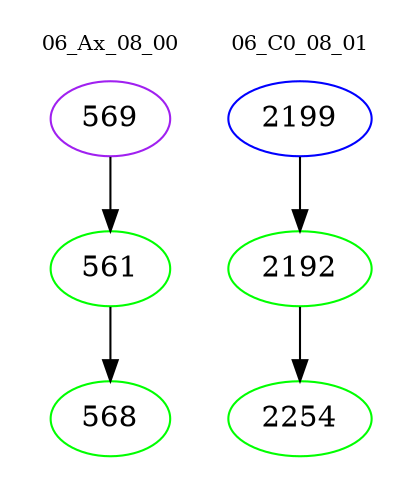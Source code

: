 digraph{
subgraph cluster_0 {
color = white
label = "06_Ax_08_00";
fontsize=10;
T0_569 [label="569", color="purple"]
T0_569 -> T0_561 [color="black"]
T0_561 [label="561", color="green"]
T0_561 -> T0_568 [color="black"]
T0_568 [label="568", color="green"]
}
subgraph cluster_1 {
color = white
label = "06_C0_08_01";
fontsize=10;
T1_2199 [label="2199", color="blue"]
T1_2199 -> T1_2192 [color="black"]
T1_2192 [label="2192", color="green"]
T1_2192 -> T1_2254 [color="black"]
T1_2254 [label="2254", color="green"]
}
}
